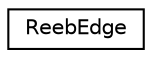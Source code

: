 digraph G
{
  edge [fontname="Helvetica",fontsize="10",labelfontname="Helvetica",labelfontsize="10"];
  node [fontname="Helvetica",fontsize="10",shape=record];
  rankdir=LR;
  Node1 [label="ReebEdge",height=0.2,width=0.4,color="black", fillcolor="white", style="filled",URL="$db/d04/structReebEdge.html"];
}
